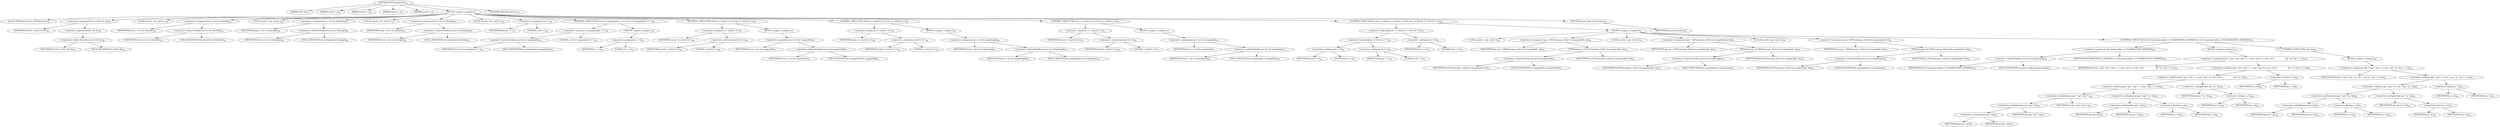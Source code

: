 digraph "TIFFComputeTile" {  
"29176" [label = <(METHOD,TIFFComputeTile)<SUB>35</SUB>> ]
"29177" [label = <(PARAM,TIFF *tif)<SUB>35</SUB>> ]
"29178" [label = <(PARAM,uint32_t x)<SUB>35</SUB>> ]
"29179" [label = <(PARAM,uint32_t y)<SUB>35</SUB>> ]
"29180" [label = <(PARAM,uint32_t z)<SUB>35</SUB>> ]
"29181" [label = <(PARAM,uint16_t s)<SUB>36</SUB>> ]
"29182" [label = <(BLOCK,&lt;empty&gt;,&lt;empty&gt;)<SUB>37</SUB>> ]
"29183" [label = <(LOCAL,TIFFDirectory* td: TIFFDirectory)<SUB>38</SUB>> ]
"29184" [label = <(&lt;operator&gt;.assignment,*td = &amp;tif-&gt;tif_dir)<SUB>38</SUB>> ]
"29185" [label = <(IDENTIFIER,td,*td = &amp;tif-&gt;tif_dir)<SUB>38</SUB>> ]
"29186" [label = <(&lt;operator&gt;.addressOf,&amp;tif-&gt;tif_dir)<SUB>38</SUB>> ]
"29187" [label = <(&lt;operator&gt;.indirectFieldAccess,tif-&gt;tif_dir)<SUB>38</SUB>> ]
"29188" [label = <(IDENTIFIER,tif,*td = &amp;tif-&gt;tif_dir)<SUB>38</SUB>> ]
"29189" [label = <(FIELD_IDENTIFIER,tif_dir,tif_dir)<SUB>38</SUB>> ]
"29190" [label = <(LOCAL,uint32_t dx: uint32_t)<SUB>39</SUB>> ]
"29191" [label = <(&lt;operator&gt;.assignment,dx = td-&gt;td_tilewidth)<SUB>39</SUB>> ]
"29192" [label = <(IDENTIFIER,dx,dx = td-&gt;td_tilewidth)<SUB>39</SUB>> ]
"29193" [label = <(&lt;operator&gt;.indirectFieldAccess,td-&gt;td_tilewidth)<SUB>39</SUB>> ]
"29194" [label = <(IDENTIFIER,td,dx = td-&gt;td_tilewidth)<SUB>39</SUB>> ]
"29195" [label = <(FIELD_IDENTIFIER,td_tilewidth,td_tilewidth)<SUB>39</SUB>> ]
"29196" [label = <(LOCAL,uint32_t dy: uint32_t)<SUB>40</SUB>> ]
"29197" [label = <(&lt;operator&gt;.assignment,dy = td-&gt;td_tilelength)<SUB>40</SUB>> ]
"29198" [label = <(IDENTIFIER,dy,dy = td-&gt;td_tilelength)<SUB>40</SUB>> ]
"29199" [label = <(&lt;operator&gt;.indirectFieldAccess,td-&gt;td_tilelength)<SUB>40</SUB>> ]
"29200" [label = <(IDENTIFIER,td,dy = td-&gt;td_tilelength)<SUB>40</SUB>> ]
"29201" [label = <(FIELD_IDENTIFIER,td_tilelength,td_tilelength)<SUB>40</SUB>> ]
"29202" [label = <(LOCAL,uint32_t dz: uint32_t)<SUB>41</SUB>> ]
"29203" [label = <(&lt;operator&gt;.assignment,dz = td-&gt;td_tiledepth)<SUB>41</SUB>> ]
"29204" [label = <(IDENTIFIER,dz,dz = td-&gt;td_tiledepth)<SUB>41</SUB>> ]
"29205" [label = <(&lt;operator&gt;.indirectFieldAccess,td-&gt;td_tiledepth)<SUB>41</SUB>> ]
"29206" [label = <(IDENTIFIER,td,dz = td-&gt;td_tiledepth)<SUB>41</SUB>> ]
"29207" [label = <(FIELD_IDENTIFIER,td_tiledepth,td_tiledepth)<SUB>41</SUB>> ]
"29208" [label = <(LOCAL,uint32_t tile: uint32_t)<SUB>42</SUB>> ]
"29209" [label = <(&lt;operator&gt;.assignment,tile = 1)<SUB>42</SUB>> ]
"29210" [label = <(IDENTIFIER,tile,tile = 1)<SUB>42</SUB>> ]
"29211" [label = <(LITERAL,1,tile = 1)<SUB>42</SUB>> ]
"29212" [label = <(CONTROL_STRUCTURE,if (td-&gt;td_imagedepth == 1),if (td-&gt;td_imagedepth == 1))<SUB>44</SUB>> ]
"29213" [label = <(&lt;operator&gt;.equals,td-&gt;td_imagedepth == 1)<SUB>44</SUB>> ]
"29214" [label = <(&lt;operator&gt;.indirectFieldAccess,td-&gt;td_imagedepth)<SUB>44</SUB>> ]
"29215" [label = <(IDENTIFIER,td,td-&gt;td_imagedepth == 1)<SUB>44</SUB>> ]
"29216" [label = <(FIELD_IDENTIFIER,td_imagedepth,td_imagedepth)<SUB>44</SUB>> ]
"29217" [label = <(LITERAL,1,td-&gt;td_imagedepth == 1)<SUB>44</SUB>> ]
"29218" [label = <(BLOCK,&lt;empty&gt;,&lt;empty&gt;)<SUB>45</SUB>> ]
"29219" [label = <(&lt;operator&gt;.assignment,z = 0)<SUB>45</SUB>> ]
"29220" [label = <(IDENTIFIER,z,z = 0)<SUB>45</SUB>> ]
"29221" [label = <(LITERAL,0,z = 0)<SUB>45</SUB>> ]
"29222" [label = <(CONTROL_STRUCTURE,if (dx == (uint32_t)-1),if (dx == (uint32_t)-1))<SUB>46</SUB>> ]
"29223" [label = <(&lt;operator&gt;.equals,dx == (uint32_t)-1)<SUB>46</SUB>> ]
"29224" [label = <(IDENTIFIER,dx,dx == (uint32_t)-1)<SUB>46</SUB>> ]
"29225" [label = <(&lt;operator&gt;.subtraction,(uint32_t)-1)<SUB>46</SUB>> ]
"29226" [label = <(IDENTIFIER,uint32_t,(uint32_t)-1)<SUB>46</SUB>> ]
"29227" [label = <(LITERAL,1,(uint32_t)-1)<SUB>46</SUB>> ]
"29228" [label = <(BLOCK,&lt;empty&gt;,&lt;empty&gt;)<SUB>47</SUB>> ]
"29229" [label = <(&lt;operator&gt;.assignment,dx = td-&gt;td_imagewidth)<SUB>47</SUB>> ]
"29230" [label = <(IDENTIFIER,dx,dx = td-&gt;td_imagewidth)<SUB>47</SUB>> ]
"29231" [label = <(&lt;operator&gt;.indirectFieldAccess,td-&gt;td_imagewidth)<SUB>47</SUB>> ]
"29232" [label = <(IDENTIFIER,td,dx = td-&gt;td_imagewidth)<SUB>47</SUB>> ]
"29233" [label = <(FIELD_IDENTIFIER,td_imagewidth,td_imagewidth)<SUB>47</SUB>> ]
"29234" [label = <(CONTROL_STRUCTURE,if (dy == (uint32_t)-1),if (dy == (uint32_t)-1))<SUB>48</SUB>> ]
"29235" [label = <(&lt;operator&gt;.equals,dy == (uint32_t)-1)<SUB>48</SUB>> ]
"29236" [label = <(IDENTIFIER,dy,dy == (uint32_t)-1)<SUB>48</SUB>> ]
"29237" [label = <(&lt;operator&gt;.subtraction,(uint32_t)-1)<SUB>48</SUB>> ]
"29238" [label = <(IDENTIFIER,uint32_t,(uint32_t)-1)<SUB>48</SUB>> ]
"29239" [label = <(LITERAL,1,(uint32_t)-1)<SUB>48</SUB>> ]
"29240" [label = <(BLOCK,&lt;empty&gt;,&lt;empty&gt;)<SUB>49</SUB>> ]
"29241" [label = <(&lt;operator&gt;.assignment,dy = td-&gt;td_imagelength)<SUB>49</SUB>> ]
"29242" [label = <(IDENTIFIER,dy,dy = td-&gt;td_imagelength)<SUB>49</SUB>> ]
"29243" [label = <(&lt;operator&gt;.indirectFieldAccess,td-&gt;td_imagelength)<SUB>49</SUB>> ]
"29244" [label = <(IDENTIFIER,td,dy = td-&gt;td_imagelength)<SUB>49</SUB>> ]
"29245" [label = <(FIELD_IDENTIFIER,td_imagelength,td_imagelength)<SUB>49</SUB>> ]
"29246" [label = <(CONTROL_STRUCTURE,if (dz == (uint32_t)-1),if (dz == (uint32_t)-1))<SUB>50</SUB>> ]
"29247" [label = <(&lt;operator&gt;.equals,dz == (uint32_t)-1)<SUB>50</SUB>> ]
"29248" [label = <(IDENTIFIER,dz,dz == (uint32_t)-1)<SUB>50</SUB>> ]
"29249" [label = <(&lt;operator&gt;.subtraction,(uint32_t)-1)<SUB>50</SUB>> ]
"29250" [label = <(IDENTIFIER,uint32_t,(uint32_t)-1)<SUB>50</SUB>> ]
"29251" [label = <(LITERAL,1,(uint32_t)-1)<SUB>50</SUB>> ]
"29252" [label = <(BLOCK,&lt;empty&gt;,&lt;empty&gt;)<SUB>51</SUB>> ]
"29253" [label = <(&lt;operator&gt;.assignment,dz = td-&gt;td_imagedepth)<SUB>51</SUB>> ]
"29254" [label = <(IDENTIFIER,dz,dz = td-&gt;td_imagedepth)<SUB>51</SUB>> ]
"29255" [label = <(&lt;operator&gt;.indirectFieldAccess,td-&gt;td_imagedepth)<SUB>51</SUB>> ]
"29256" [label = <(IDENTIFIER,td,dz = td-&gt;td_imagedepth)<SUB>51</SUB>> ]
"29257" [label = <(FIELD_IDENTIFIER,td_imagedepth,td_imagedepth)<SUB>51</SUB>> ]
"29258" [label = <(CONTROL_STRUCTURE,if (dx != 0 &amp;&amp; dy != 0 &amp;&amp; dz != 0),if (dx != 0 &amp;&amp; dy != 0 &amp;&amp; dz != 0))<SUB>52</SUB>> ]
"29259" [label = <(&lt;operator&gt;.logicalAnd,dx != 0 &amp;&amp; dy != 0 &amp;&amp; dz != 0)<SUB>52</SUB>> ]
"29260" [label = <(&lt;operator&gt;.logicalAnd,dx != 0 &amp;&amp; dy != 0)<SUB>52</SUB>> ]
"29261" [label = <(&lt;operator&gt;.notEquals,dx != 0)<SUB>52</SUB>> ]
"29262" [label = <(IDENTIFIER,dx,dx != 0)<SUB>52</SUB>> ]
"29263" [label = <(LITERAL,0,dx != 0)<SUB>52</SUB>> ]
"29264" [label = <(&lt;operator&gt;.notEquals,dy != 0)<SUB>52</SUB>> ]
"29265" [label = <(IDENTIFIER,dy,dy != 0)<SUB>52</SUB>> ]
"29266" [label = <(LITERAL,0,dy != 0)<SUB>52</SUB>> ]
"29267" [label = <(&lt;operator&gt;.notEquals,dz != 0)<SUB>52</SUB>> ]
"29268" [label = <(IDENTIFIER,dz,dz != 0)<SUB>52</SUB>> ]
"29269" [label = <(LITERAL,0,dz != 0)<SUB>52</SUB>> ]
"29270" [label = <(BLOCK,&lt;empty&gt;,&lt;empty&gt;)<SUB>53</SUB>> ]
"29271" [label = <(LOCAL,uint32_t xpt: uint32_t)<SUB>54</SUB>> ]
"29272" [label = <(&lt;operator&gt;.assignment,xpt = TIFFhowmany_32(td-&gt;td_imagewidth, dx))<SUB>54</SUB>> ]
"29273" [label = <(IDENTIFIER,xpt,xpt = TIFFhowmany_32(td-&gt;td_imagewidth, dx))<SUB>54</SUB>> ]
"29274" [label = <(TIFFhowmany_32,TIFFhowmany_32(td-&gt;td_imagewidth, dx))<SUB>54</SUB>> ]
"29275" [label = <(&lt;operator&gt;.indirectFieldAccess,td-&gt;td_imagewidth)<SUB>54</SUB>> ]
"29276" [label = <(IDENTIFIER,td,TIFFhowmany_32(td-&gt;td_imagewidth, dx))<SUB>54</SUB>> ]
"29277" [label = <(FIELD_IDENTIFIER,td_imagewidth,td_imagewidth)<SUB>54</SUB>> ]
"29278" [label = <(IDENTIFIER,dx,TIFFhowmany_32(td-&gt;td_imagewidth, dx))<SUB>54</SUB>> ]
"29279" [label = <(LOCAL,uint32_t ypt: uint32_t)<SUB>55</SUB>> ]
"29280" [label = <(&lt;operator&gt;.assignment,ypt = TIFFhowmany_32(td-&gt;td_imagelength, dy))<SUB>55</SUB>> ]
"29281" [label = <(IDENTIFIER,ypt,ypt = TIFFhowmany_32(td-&gt;td_imagelength, dy))<SUB>55</SUB>> ]
"29282" [label = <(TIFFhowmany_32,TIFFhowmany_32(td-&gt;td_imagelength, dy))<SUB>55</SUB>> ]
"29283" [label = <(&lt;operator&gt;.indirectFieldAccess,td-&gt;td_imagelength)<SUB>55</SUB>> ]
"29284" [label = <(IDENTIFIER,td,TIFFhowmany_32(td-&gt;td_imagelength, dy))<SUB>55</SUB>> ]
"29285" [label = <(FIELD_IDENTIFIER,td_imagelength,td_imagelength)<SUB>55</SUB>> ]
"29286" [label = <(IDENTIFIER,dy,TIFFhowmany_32(td-&gt;td_imagelength, dy))<SUB>55</SUB>> ]
"29287" [label = <(LOCAL,uint32_t zpt: uint32_t)<SUB>56</SUB>> ]
"29288" [label = <(&lt;operator&gt;.assignment,zpt = TIFFhowmany_32(td-&gt;td_imagedepth, dz))<SUB>56</SUB>> ]
"29289" [label = <(IDENTIFIER,zpt,zpt = TIFFhowmany_32(td-&gt;td_imagedepth, dz))<SUB>56</SUB>> ]
"29290" [label = <(TIFFhowmany_32,TIFFhowmany_32(td-&gt;td_imagedepth, dz))<SUB>56</SUB>> ]
"29291" [label = <(&lt;operator&gt;.indirectFieldAccess,td-&gt;td_imagedepth)<SUB>56</SUB>> ]
"29292" [label = <(IDENTIFIER,td,TIFFhowmany_32(td-&gt;td_imagedepth, dz))<SUB>56</SUB>> ]
"29293" [label = <(FIELD_IDENTIFIER,td_imagedepth,td_imagedepth)<SUB>56</SUB>> ]
"29294" [label = <(IDENTIFIER,dz,TIFFhowmany_32(td-&gt;td_imagedepth, dz))<SUB>56</SUB>> ]
"29295" [label = <(CONTROL_STRUCTURE,if (td-&gt;td_planarconfig == PLANARCONFIG_SEPARATE),if (td-&gt;td_planarconfig == PLANARCONFIG_SEPARATE))<SUB>58</SUB>> ]
"29296" [label = <(&lt;operator&gt;.equals,td-&gt;td_planarconfig == PLANARCONFIG_SEPARATE)<SUB>58</SUB>> ]
"29297" [label = <(&lt;operator&gt;.indirectFieldAccess,td-&gt;td_planarconfig)<SUB>58</SUB>> ]
"29298" [label = <(IDENTIFIER,td,td-&gt;td_planarconfig == PLANARCONFIG_SEPARATE)<SUB>58</SUB>> ]
"29299" [label = <(FIELD_IDENTIFIER,td_planarconfig,td_planarconfig)<SUB>58</SUB>> ]
"29300" [label = <(IDENTIFIER,PLANARCONFIG_SEPARATE,td-&gt;td_planarconfig == PLANARCONFIG_SEPARATE)<SUB>58</SUB>> ]
"29301" [label = <(BLOCK,&lt;empty&gt;,&lt;empty&gt;)<SUB>59</SUB>> ]
"29302" [label = <(&lt;operator&gt;.assignment,tile = (xpt * ypt * zpt) * s + (xpt * ypt) * (z / dz) +\012                   xpt * (y / dy) + x / dx)<SUB>59</SUB>> ]
"29303" [label = <(IDENTIFIER,tile,tile = (xpt * ypt * zpt) * s + (xpt * ypt) * (z / dz) +\012                   xpt * (y / dy) + x / dx)<SUB>59</SUB>> ]
"29304" [label = <(&lt;operator&gt;.addition,(xpt * ypt * zpt) * s + (xpt * ypt) * (z / dz) +\012                   xpt * (y / dy) + x / dx)<SUB>59</SUB>> ]
"29305" [label = <(&lt;operator&gt;.addition,(xpt * ypt * zpt) * s + (xpt * ypt) * (z / dz) +\012                   xpt * (y / dy))<SUB>59</SUB>> ]
"29306" [label = <(&lt;operator&gt;.addition,(xpt * ypt * zpt) * s + (xpt * ypt) * (z / dz))<SUB>59</SUB>> ]
"29307" [label = <(&lt;operator&gt;.multiplication,(xpt * ypt * zpt) * s)<SUB>59</SUB>> ]
"29308" [label = <(&lt;operator&gt;.multiplication,xpt * ypt * zpt)<SUB>59</SUB>> ]
"29309" [label = <(&lt;operator&gt;.multiplication,xpt * ypt)<SUB>59</SUB>> ]
"29310" [label = <(IDENTIFIER,xpt,xpt * ypt)<SUB>59</SUB>> ]
"29311" [label = <(IDENTIFIER,ypt,xpt * ypt)<SUB>59</SUB>> ]
"29312" [label = <(IDENTIFIER,zpt,xpt * ypt * zpt)<SUB>59</SUB>> ]
"29313" [label = <(IDENTIFIER,s,(xpt * ypt * zpt) * s)<SUB>59</SUB>> ]
"29314" [label = <(&lt;operator&gt;.multiplication,(xpt * ypt) * (z / dz))<SUB>59</SUB>> ]
"29315" [label = <(&lt;operator&gt;.multiplication,xpt * ypt)<SUB>59</SUB>> ]
"29316" [label = <(IDENTIFIER,xpt,xpt * ypt)<SUB>59</SUB>> ]
"29317" [label = <(IDENTIFIER,ypt,xpt * ypt)<SUB>59</SUB>> ]
"29318" [label = <(&lt;operator&gt;.division,z / dz)<SUB>59</SUB>> ]
"29319" [label = <(IDENTIFIER,z,z / dz)<SUB>59</SUB>> ]
"29320" [label = <(IDENTIFIER,dz,z / dz)<SUB>59</SUB>> ]
"29321" [label = <(&lt;operator&gt;.multiplication,xpt * (y / dy))<SUB>60</SUB>> ]
"29322" [label = <(IDENTIFIER,xpt,xpt * (y / dy))<SUB>60</SUB>> ]
"29323" [label = <(&lt;operator&gt;.division,y / dy)<SUB>60</SUB>> ]
"29324" [label = <(IDENTIFIER,y,y / dy)<SUB>60</SUB>> ]
"29325" [label = <(IDENTIFIER,dy,y / dy)<SUB>60</SUB>> ]
"29326" [label = <(&lt;operator&gt;.division,x / dx)<SUB>60</SUB>> ]
"29327" [label = <(IDENTIFIER,x,x / dx)<SUB>60</SUB>> ]
"29328" [label = <(IDENTIFIER,dx,x / dx)<SUB>60</SUB>> ]
"29329" [label = <(CONTROL_STRUCTURE,else,else)<SUB>62</SUB>> ]
"29330" [label = <(BLOCK,&lt;empty&gt;,&lt;empty&gt;)<SUB>62</SUB>> ]
"29331" [label = <(&lt;operator&gt;.assignment,tile = (xpt * ypt) * (z / dz) + xpt * (y / dy) + x / dx)<SUB>62</SUB>> ]
"29332" [label = <(IDENTIFIER,tile,tile = (xpt * ypt) * (z / dz) + xpt * (y / dy) + x / dx)<SUB>62</SUB>> ]
"29333" [label = <(&lt;operator&gt;.addition,(xpt * ypt) * (z / dz) + xpt * (y / dy) + x / dx)<SUB>62</SUB>> ]
"29334" [label = <(&lt;operator&gt;.addition,(xpt * ypt) * (z / dz) + xpt * (y / dy))<SUB>62</SUB>> ]
"29335" [label = <(&lt;operator&gt;.multiplication,(xpt * ypt) * (z / dz))<SUB>62</SUB>> ]
"29336" [label = <(&lt;operator&gt;.multiplication,xpt * ypt)<SUB>62</SUB>> ]
"29337" [label = <(IDENTIFIER,xpt,xpt * ypt)<SUB>62</SUB>> ]
"29338" [label = <(IDENTIFIER,ypt,xpt * ypt)<SUB>62</SUB>> ]
"29339" [label = <(&lt;operator&gt;.division,z / dz)<SUB>62</SUB>> ]
"29340" [label = <(IDENTIFIER,z,z / dz)<SUB>62</SUB>> ]
"29341" [label = <(IDENTIFIER,dz,z / dz)<SUB>62</SUB>> ]
"29342" [label = <(&lt;operator&gt;.multiplication,xpt * (y / dy))<SUB>62</SUB>> ]
"29343" [label = <(IDENTIFIER,xpt,xpt * (y / dy))<SUB>62</SUB>> ]
"29344" [label = <(&lt;operator&gt;.division,y / dy)<SUB>62</SUB>> ]
"29345" [label = <(IDENTIFIER,y,y / dy)<SUB>62</SUB>> ]
"29346" [label = <(IDENTIFIER,dy,y / dy)<SUB>62</SUB>> ]
"29347" [label = <(&lt;operator&gt;.division,x / dx)<SUB>62</SUB>> ]
"29348" [label = <(IDENTIFIER,x,x / dx)<SUB>62</SUB>> ]
"29349" [label = <(IDENTIFIER,dx,x / dx)<SUB>62</SUB>> ]
"29350" [label = <(RETURN,return (tile);,return (tile);)<SUB>64</SUB>> ]
"29351" [label = <(IDENTIFIER,tile,return (tile);)<SUB>64</SUB>> ]
"29352" [label = <(METHOD_RETURN,uint32_t)<SUB>35</SUB>> ]
  "29176" -> "29177" 
  "29176" -> "29178" 
  "29176" -> "29179" 
  "29176" -> "29180" 
  "29176" -> "29181" 
  "29176" -> "29182" 
  "29176" -> "29352" 
  "29182" -> "29183" 
  "29182" -> "29184" 
  "29182" -> "29190" 
  "29182" -> "29191" 
  "29182" -> "29196" 
  "29182" -> "29197" 
  "29182" -> "29202" 
  "29182" -> "29203" 
  "29182" -> "29208" 
  "29182" -> "29209" 
  "29182" -> "29212" 
  "29182" -> "29222" 
  "29182" -> "29234" 
  "29182" -> "29246" 
  "29182" -> "29258" 
  "29182" -> "29350" 
  "29184" -> "29185" 
  "29184" -> "29186" 
  "29186" -> "29187" 
  "29187" -> "29188" 
  "29187" -> "29189" 
  "29191" -> "29192" 
  "29191" -> "29193" 
  "29193" -> "29194" 
  "29193" -> "29195" 
  "29197" -> "29198" 
  "29197" -> "29199" 
  "29199" -> "29200" 
  "29199" -> "29201" 
  "29203" -> "29204" 
  "29203" -> "29205" 
  "29205" -> "29206" 
  "29205" -> "29207" 
  "29209" -> "29210" 
  "29209" -> "29211" 
  "29212" -> "29213" 
  "29212" -> "29218" 
  "29213" -> "29214" 
  "29213" -> "29217" 
  "29214" -> "29215" 
  "29214" -> "29216" 
  "29218" -> "29219" 
  "29219" -> "29220" 
  "29219" -> "29221" 
  "29222" -> "29223" 
  "29222" -> "29228" 
  "29223" -> "29224" 
  "29223" -> "29225" 
  "29225" -> "29226" 
  "29225" -> "29227" 
  "29228" -> "29229" 
  "29229" -> "29230" 
  "29229" -> "29231" 
  "29231" -> "29232" 
  "29231" -> "29233" 
  "29234" -> "29235" 
  "29234" -> "29240" 
  "29235" -> "29236" 
  "29235" -> "29237" 
  "29237" -> "29238" 
  "29237" -> "29239" 
  "29240" -> "29241" 
  "29241" -> "29242" 
  "29241" -> "29243" 
  "29243" -> "29244" 
  "29243" -> "29245" 
  "29246" -> "29247" 
  "29246" -> "29252" 
  "29247" -> "29248" 
  "29247" -> "29249" 
  "29249" -> "29250" 
  "29249" -> "29251" 
  "29252" -> "29253" 
  "29253" -> "29254" 
  "29253" -> "29255" 
  "29255" -> "29256" 
  "29255" -> "29257" 
  "29258" -> "29259" 
  "29258" -> "29270" 
  "29259" -> "29260" 
  "29259" -> "29267" 
  "29260" -> "29261" 
  "29260" -> "29264" 
  "29261" -> "29262" 
  "29261" -> "29263" 
  "29264" -> "29265" 
  "29264" -> "29266" 
  "29267" -> "29268" 
  "29267" -> "29269" 
  "29270" -> "29271" 
  "29270" -> "29272" 
  "29270" -> "29279" 
  "29270" -> "29280" 
  "29270" -> "29287" 
  "29270" -> "29288" 
  "29270" -> "29295" 
  "29272" -> "29273" 
  "29272" -> "29274" 
  "29274" -> "29275" 
  "29274" -> "29278" 
  "29275" -> "29276" 
  "29275" -> "29277" 
  "29280" -> "29281" 
  "29280" -> "29282" 
  "29282" -> "29283" 
  "29282" -> "29286" 
  "29283" -> "29284" 
  "29283" -> "29285" 
  "29288" -> "29289" 
  "29288" -> "29290" 
  "29290" -> "29291" 
  "29290" -> "29294" 
  "29291" -> "29292" 
  "29291" -> "29293" 
  "29295" -> "29296" 
  "29295" -> "29301" 
  "29295" -> "29329" 
  "29296" -> "29297" 
  "29296" -> "29300" 
  "29297" -> "29298" 
  "29297" -> "29299" 
  "29301" -> "29302" 
  "29302" -> "29303" 
  "29302" -> "29304" 
  "29304" -> "29305" 
  "29304" -> "29326" 
  "29305" -> "29306" 
  "29305" -> "29321" 
  "29306" -> "29307" 
  "29306" -> "29314" 
  "29307" -> "29308" 
  "29307" -> "29313" 
  "29308" -> "29309" 
  "29308" -> "29312" 
  "29309" -> "29310" 
  "29309" -> "29311" 
  "29314" -> "29315" 
  "29314" -> "29318" 
  "29315" -> "29316" 
  "29315" -> "29317" 
  "29318" -> "29319" 
  "29318" -> "29320" 
  "29321" -> "29322" 
  "29321" -> "29323" 
  "29323" -> "29324" 
  "29323" -> "29325" 
  "29326" -> "29327" 
  "29326" -> "29328" 
  "29329" -> "29330" 
  "29330" -> "29331" 
  "29331" -> "29332" 
  "29331" -> "29333" 
  "29333" -> "29334" 
  "29333" -> "29347" 
  "29334" -> "29335" 
  "29334" -> "29342" 
  "29335" -> "29336" 
  "29335" -> "29339" 
  "29336" -> "29337" 
  "29336" -> "29338" 
  "29339" -> "29340" 
  "29339" -> "29341" 
  "29342" -> "29343" 
  "29342" -> "29344" 
  "29344" -> "29345" 
  "29344" -> "29346" 
  "29347" -> "29348" 
  "29347" -> "29349" 
  "29350" -> "29351" 
}
